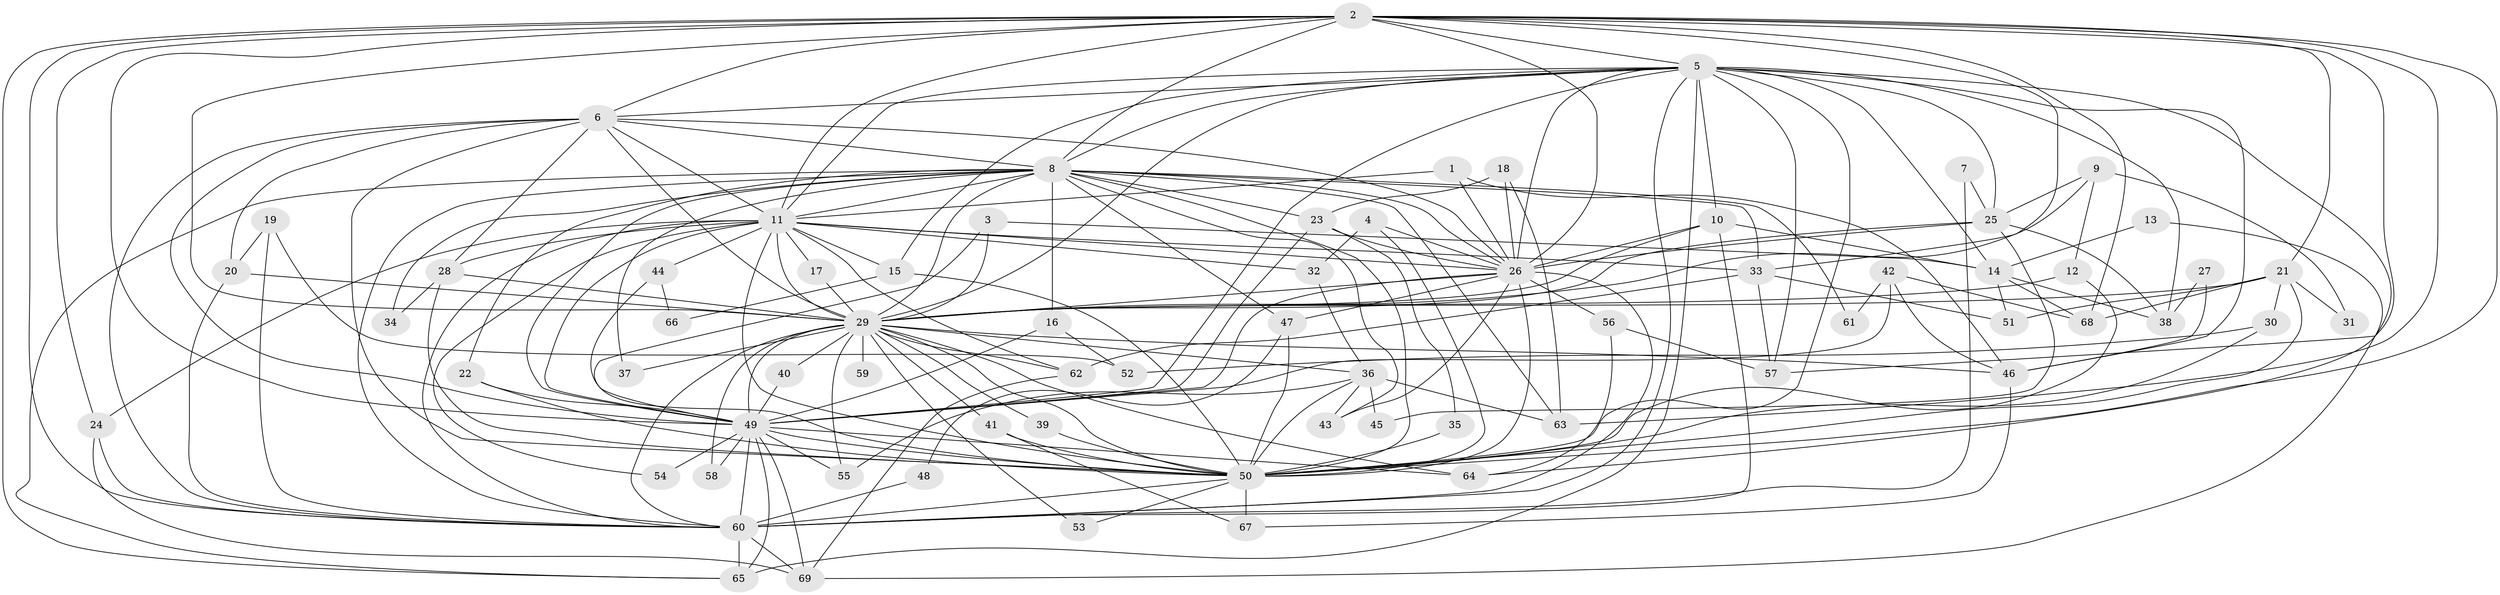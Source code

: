 // original degree distribution, {24: 0.014492753623188406, 26: 0.014492753623188406, 21: 0.007246376811594203, 20: 0.014492753623188406, 30: 0.007246376811594203, 36: 0.007246376811594203, 15: 0.007246376811594203, 4: 0.09420289855072464, 8: 0.007246376811594203, 3: 0.2536231884057971, 2: 0.5072463768115942, 7: 0.028985507246376812, 6: 0.014492753623188406, 5: 0.021739130434782608}
// Generated by graph-tools (version 1.1) at 2025/01/03/09/25 03:01:34]
// undirected, 69 vertices, 198 edges
graph export_dot {
graph [start="1"]
  node [color=gray90,style=filled];
  1;
  2;
  3;
  4;
  5;
  6;
  7;
  8;
  9;
  10;
  11;
  12;
  13;
  14;
  15;
  16;
  17;
  18;
  19;
  20;
  21;
  22;
  23;
  24;
  25;
  26;
  27;
  28;
  29;
  30;
  31;
  32;
  33;
  34;
  35;
  36;
  37;
  38;
  39;
  40;
  41;
  42;
  43;
  44;
  45;
  46;
  47;
  48;
  49;
  50;
  51;
  52;
  53;
  54;
  55;
  56;
  57;
  58;
  59;
  60;
  61;
  62;
  63;
  64;
  65;
  66;
  67;
  68;
  69;
  1 -- 11 [weight=1.0];
  1 -- 26 [weight=1.0];
  1 -- 46 [weight=1.0];
  2 -- 5 [weight=1.0];
  2 -- 6 [weight=1.0];
  2 -- 8 [weight=2.0];
  2 -- 11 [weight=2.0];
  2 -- 21 [weight=1.0];
  2 -- 24 [weight=1.0];
  2 -- 26 [weight=3.0];
  2 -- 29 [weight=1.0];
  2 -- 33 [weight=1.0];
  2 -- 49 [weight=2.0];
  2 -- 50 [weight=2.0];
  2 -- 57 [weight=1.0];
  2 -- 60 [weight=1.0];
  2 -- 63 [weight=1.0];
  2 -- 65 [weight=1.0];
  2 -- 68 [weight=1.0];
  3 -- 14 [weight=1.0];
  3 -- 29 [weight=1.0];
  3 -- 49 [weight=1.0];
  4 -- 26 [weight=1.0];
  4 -- 32 [weight=1.0];
  4 -- 50 [weight=1.0];
  5 -- 6 [weight=1.0];
  5 -- 8 [weight=1.0];
  5 -- 10 [weight=1.0];
  5 -- 11 [weight=1.0];
  5 -- 14 [weight=1.0];
  5 -- 15 [weight=1.0];
  5 -- 25 [weight=1.0];
  5 -- 26 [weight=1.0];
  5 -- 29 [weight=1.0];
  5 -- 38 [weight=1.0];
  5 -- 46 [weight=1.0];
  5 -- 49 [weight=1.0];
  5 -- 50 [weight=2.0];
  5 -- 57 [weight=1.0];
  5 -- 60 [weight=1.0];
  5 -- 64 [weight=2.0];
  5 -- 65 [weight=1.0];
  6 -- 8 [weight=1.0];
  6 -- 11 [weight=2.0];
  6 -- 20 [weight=1.0];
  6 -- 26 [weight=1.0];
  6 -- 28 [weight=1.0];
  6 -- 29 [weight=3.0];
  6 -- 49 [weight=1.0];
  6 -- 50 [weight=2.0];
  6 -- 60 [weight=1.0];
  7 -- 25 [weight=1.0];
  7 -- 60 [weight=1.0];
  8 -- 11 [weight=2.0];
  8 -- 16 [weight=1.0];
  8 -- 22 [weight=1.0];
  8 -- 23 [weight=1.0];
  8 -- 26 [weight=1.0];
  8 -- 29 [weight=1.0];
  8 -- 33 [weight=2.0];
  8 -- 34 [weight=1.0];
  8 -- 37 [weight=1.0];
  8 -- 43 [weight=1.0];
  8 -- 47 [weight=1.0];
  8 -- 49 [weight=2.0];
  8 -- 50 [weight=1.0];
  8 -- 60 [weight=2.0];
  8 -- 61 [weight=1.0];
  8 -- 63 [weight=1.0];
  8 -- 65 [weight=1.0];
  9 -- 12 [weight=1.0];
  9 -- 25 [weight=1.0];
  9 -- 29 [weight=1.0];
  9 -- 31 [weight=1.0];
  10 -- 14 [weight=1.0];
  10 -- 26 [weight=1.0];
  10 -- 29 [weight=1.0];
  10 -- 60 [weight=1.0];
  11 -- 15 [weight=1.0];
  11 -- 17 [weight=1.0];
  11 -- 24 [weight=1.0];
  11 -- 26 [weight=1.0];
  11 -- 28 [weight=2.0];
  11 -- 29 [weight=1.0];
  11 -- 32 [weight=1.0];
  11 -- 33 [weight=1.0];
  11 -- 44 [weight=2.0];
  11 -- 49 [weight=1.0];
  11 -- 50 [weight=2.0];
  11 -- 54 [weight=1.0];
  11 -- 60 [weight=1.0];
  11 -- 62 [weight=1.0];
  12 -- 29 [weight=1.0];
  12 -- 50 [weight=1.0];
  13 -- 14 [weight=1.0];
  13 -- 69 [weight=1.0];
  14 -- 38 [weight=1.0];
  14 -- 51 [weight=1.0];
  14 -- 68 [weight=1.0];
  15 -- 50 [weight=1.0];
  15 -- 66 [weight=1.0];
  16 -- 49 [weight=1.0];
  16 -- 52 [weight=1.0];
  17 -- 29 [weight=1.0];
  18 -- 23 [weight=1.0];
  18 -- 26 [weight=1.0];
  18 -- 63 [weight=1.0];
  19 -- 20 [weight=1.0];
  19 -- 52 [weight=1.0];
  19 -- 60 [weight=1.0];
  20 -- 29 [weight=1.0];
  20 -- 60 [weight=1.0];
  21 -- 29 [weight=1.0];
  21 -- 30 [weight=1.0];
  21 -- 31 [weight=1.0];
  21 -- 50 [weight=1.0];
  21 -- 51 [weight=1.0];
  21 -- 68 [weight=1.0];
  22 -- 49 [weight=1.0];
  22 -- 50 [weight=1.0];
  23 -- 26 [weight=1.0];
  23 -- 35 [weight=1.0];
  23 -- 49 [weight=2.0];
  24 -- 60 [weight=1.0];
  24 -- 69 [weight=1.0];
  25 -- 26 [weight=1.0];
  25 -- 29 [weight=1.0];
  25 -- 38 [weight=1.0];
  25 -- 45 [weight=1.0];
  26 -- 29 [weight=1.0];
  26 -- 43 [weight=1.0];
  26 -- 47 [weight=2.0];
  26 -- 49 [weight=2.0];
  26 -- 50 [weight=2.0];
  26 -- 56 [weight=1.0];
  26 -- 60 [weight=3.0];
  27 -- 38 [weight=1.0];
  27 -- 46 [weight=1.0];
  28 -- 29 [weight=1.0];
  28 -- 34 [weight=1.0];
  28 -- 50 [weight=1.0];
  29 -- 36 [weight=1.0];
  29 -- 37 [weight=1.0];
  29 -- 39 [weight=1.0];
  29 -- 40 [weight=1.0];
  29 -- 41 [weight=1.0];
  29 -- 46 [weight=1.0];
  29 -- 49 [weight=1.0];
  29 -- 50 [weight=1.0];
  29 -- 53 [weight=1.0];
  29 -- 55 [weight=1.0];
  29 -- 58 [weight=1.0];
  29 -- 59 [weight=1.0];
  29 -- 60 [weight=1.0];
  29 -- 62 [weight=1.0];
  29 -- 64 [weight=1.0];
  30 -- 50 [weight=1.0];
  30 -- 52 [weight=1.0];
  32 -- 36 [weight=1.0];
  33 -- 51 [weight=1.0];
  33 -- 57 [weight=1.0];
  33 -- 62 [weight=1.0];
  35 -- 50 [weight=1.0];
  36 -- 43 [weight=1.0];
  36 -- 45 [weight=1.0];
  36 -- 50 [weight=1.0];
  36 -- 55 [weight=1.0];
  36 -- 63 [weight=1.0];
  39 -- 50 [weight=1.0];
  40 -- 49 [weight=1.0];
  41 -- 50 [weight=1.0];
  41 -- 67 [weight=1.0];
  42 -- 46 [weight=1.0];
  42 -- 49 [weight=1.0];
  42 -- 61 [weight=1.0];
  42 -- 68 [weight=1.0];
  44 -- 50 [weight=1.0];
  44 -- 66 [weight=1.0];
  46 -- 67 [weight=1.0];
  47 -- 48 [weight=1.0];
  47 -- 50 [weight=1.0];
  48 -- 60 [weight=1.0];
  49 -- 50 [weight=1.0];
  49 -- 54 [weight=1.0];
  49 -- 55 [weight=1.0];
  49 -- 58 [weight=1.0];
  49 -- 60 [weight=1.0];
  49 -- 64 [weight=2.0];
  49 -- 65 [weight=1.0];
  49 -- 69 [weight=1.0];
  50 -- 53 [weight=1.0];
  50 -- 60 [weight=1.0];
  50 -- 67 [weight=1.0];
  56 -- 57 [weight=1.0];
  56 -- 64 [weight=1.0];
  60 -- 65 [weight=1.0];
  60 -- 69 [weight=1.0];
  62 -- 69 [weight=1.0];
}
